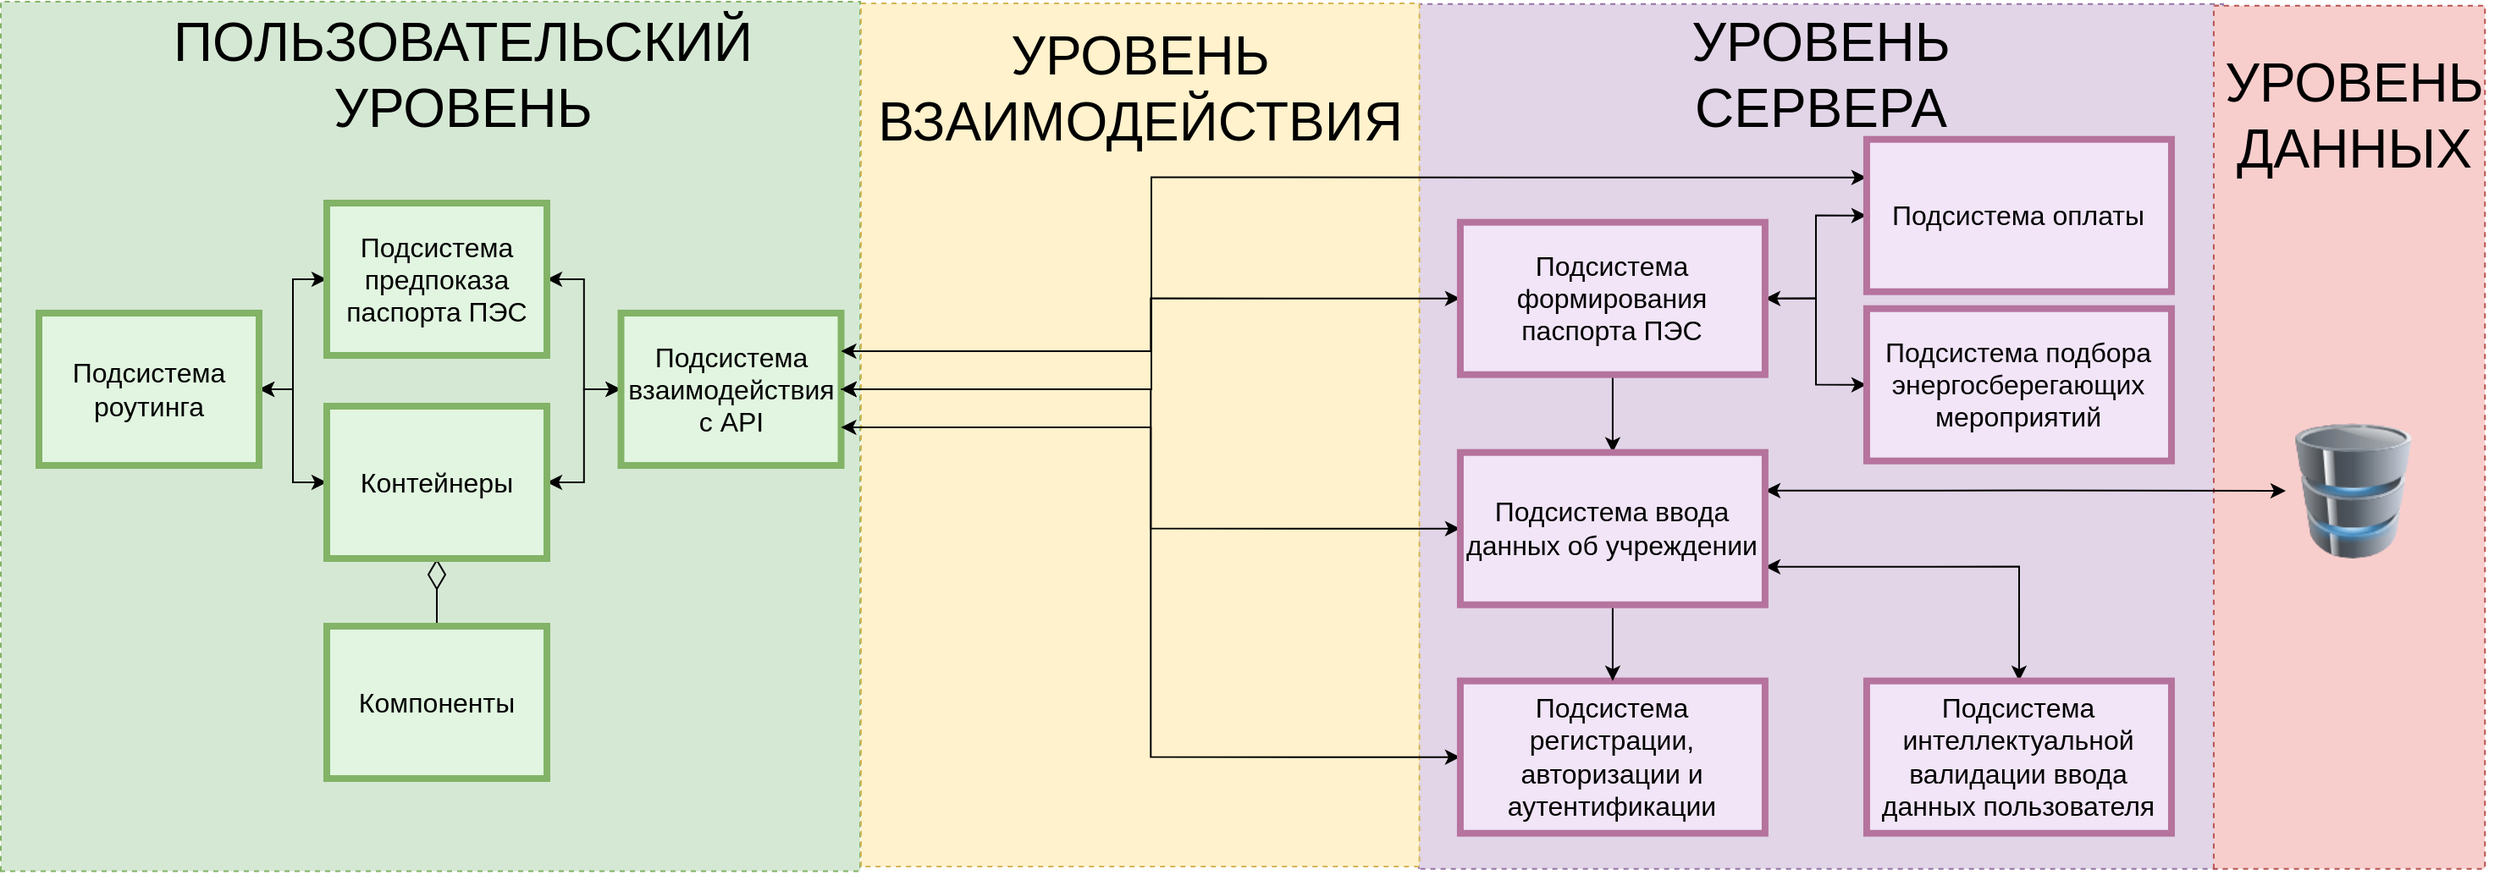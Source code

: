 <mxfile version="17.4.6" type="github">
  <diagram id="g18Hpa_1Iy-LzILjo7HF" name="Page-1">
    <mxGraphModel dx="3021" dy="1134" grid="1" gridSize="10" guides="1" tooltips="1" connect="1" arrows="1" fold="1" page="1" pageScale="1" pageWidth="827" pageHeight="1169" math="0" shadow="0">
      <root>
        <mxCell id="0" />
        <mxCell id="1" parent="0" />
        <mxCell id="pSyl6fcIubVchUN4KSOl-1" value="" style="verticalLabelPosition=bottom;verticalAlign=top;html=1;shape=mxgraph.basic.rect;fillColor2=none;strokeWidth=1;size=20;indent=5;rotation=-90;dashed=1;fillColor=#d5e8d4;strokeColor=#82b366;" vertex="1" parent="1">
          <mxGeometry x="-165.62" y="103.13" width="513.75" height="507.5" as="geometry" />
        </mxCell>
        <mxCell id="pSyl6fcIubVchUN4KSOl-2" value="ПОЛЬЗОВАТЕЛЬСКИЙ&lt;br&gt;УРОВЕНЬ" style="text;html=1;align=center;verticalAlign=middle;resizable=0;points=[];autosize=1;strokeColor=none;fillColor=none;fontSize=32;" vertex="1" parent="1">
          <mxGeometry x="-75" y="103.13" width="370" height="80" as="geometry" />
        </mxCell>
        <mxCell id="pSyl6fcIubVchUN4KSOl-3" style="edgeStyle=orthogonalEdgeStyle;rounded=0;orthogonalLoop=1;jettySize=auto;html=1;exitX=1;exitY=0.5;exitDx=0;exitDy=0;entryX=0;entryY=0.5;entryDx=0;entryDy=0;fontSize=16;startArrow=classic;startFill=1;endArrow=classic;endFill=1;" edge="1" parent="1" source="pSyl6fcIubVchUN4KSOl-5" target="pSyl6fcIubVchUN4KSOl-11">
          <mxGeometry relative="1" as="geometry" />
        </mxCell>
        <mxCell id="pSyl6fcIubVchUN4KSOl-4" style="edgeStyle=orthogonalEdgeStyle;rounded=0;orthogonalLoop=1;jettySize=auto;html=1;exitX=1;exitY=0.5;exitDx=0;exitDy=0;entryX=0;entryY=0.5;entryDx=0;entryDy=0;fontSize=16;startArrow=classic;startFill=1;endArrow=classic;endFill=1;" edge="1" parent="1" source="pSyl6fcIubVchUN4KSOl-5" target="pSyl6fcIubVchUN4KSOl-8">
          <mxGeometry relative="1" as="geometry" />
        </mxCell>
        <mxCell id="pSyl6fcIubVchUN4KSOl-5" value="Подсистема &lt;br&gt;роутинга" style="rounded=0;whiteSpace=wrap;html=1;fontSize=16;strokeWidth=4;fillColor=#E1F5E0;strokeColor=#82b366;" vertex="1" parent="1">
          <mxGeometry x="-140" y="284" width="130" height="90" as="geometry" />
        </mxCell>
        <mxCell id="pSyl6fcIubVchUN4KSOl-6" style="edgeStyle=orthogonalEdgeStyle;rounded=0;orthogonalLoop=1;jettySize=auto;html=1;exitX=0.5;exitY=1;exitDx=0;exitDy=0;entryX=0.5;entryY=0;entryDx=0;entryDy=0;fontSize=16;startArrow=diamondThin;startFill=0;endArrow=none;endFill=0;strokeWidth=1;targetPerimeterSpacing=6;sourcePerimeterSpacing=7;endSize=20;startSize=16;" edge="1" parent="1" source="pSyl6fcIubVchUN4KSOl-8" target="pSyl6fcIubVchUN4KSOl-9">
          <mxGeometry relative="1" as="geometry" />
        </mxCell>
        <mxCell id="pSyl6fcIubVchUN4KSOl-7" style="edgeStyle=orthogonalEdgeStyle;rounded=0;orthogonalLoop=1;jettySize=auto;html=1;exitX=1;exitY=0.5;exitDx=0;exitDy=0;entryX=0;entryY=0.5;entryDx=0;entryDy=0;fontSize=16;startArrow=classic;startFill=1;endArrow=classic;endFill=1;startSize=6;endSize=6;sourcePerimeterSpacing=6;targetPerimeterSpacing=6;strokeWidth=1;" edge="1" parent="1" source="pSyl6fcIubVchUN4KSOl-8" target="pSyl6fcIubVchUN4KSOl-16">
          <mxGeometry relative="1" as="geometry" />
        </mxCell>
        <mxCell id="pSyl6fcIubVchUN4KSOl-8" value="Контейнеры" style="rounded=0;whiteSpace=wrap;html=1;fontSize=16;strokeWidth=4;fillColor=#E1F5E0;strokeColor=#82b366;" vertex="1" parent="1">
          <mxGeometry x="30" y="339" width="130" height="90" as="geometry" />
        </mxCell>
        <mxCell id="pSyl6fcIubVchUN4KSOl-9" value="Компоненты" style="rounded=0;whiteSpace=wrap;html=1;fontSize=16;strokeWidth=4;fillColor=#E1F5E0;strokeColor=#82b366;" vertex="1" parent="1">
          <mxGeometry x="30" y="469" width="130" height="90" as="geometry" />
        </mxCell>
        <mxCell id="pSyl6fcIubVchUN4KSOl-10" style="edgeStyle=orthogonalEdgeStyle;rounded=0;orthogonalLoop=1;jettySize=auto;html=1;exitX=1;exitY=0.5;exitDx=0;exitDy=0;entryX=0;entryY=0.5;entryDx=0;entryDy=0;fontSize=16;startArrow=classic;startFill=1;endArrow=classic;endFill=1;startSize=6;endSize=6;sourcePerimeterSpacing=6;targetPerimeterSpacing=6;strokeWidth=1;" edge="1" parent="1" source="pSyl6fcIubVchUN4KSOl-11" target="pSyl6fcIubVchUN4KSOl-16">
          <mxGeometry relative="1" as="geometry" />
        </mxCell>
        <mxCell id="pSyl6fcIubVchUN4KSOl-11" value="Подсистема предпоказа паспорта ПЭС" style="rounded=0;whiteSpace=wrap;html=1;fontSize=16;strokeWidth=4;fillColor=#E1F5E0;strokeColor=#82b366;" vertex="1" parent="1">
          <mxGeometry x="30" y="219" width="130" height="90" as="geometry" />
        </mxCell>
        <mxCell id="pSyl6fcIubVchUN4KSOl-12" style="edgeStyle=orthogonalEdgeStyle;rounded=0;orthogonalLoop=1;jettySize=auto;html=1;exitX=1;exitY=0.5;exitDx=0;exitDy=0;fontSize=16;startArrow=classic;startFill=1;endArrow=none;endFill=0;startSize=6;endSize=6;sourcePerimeterSpacing=6;targetPerimeterSpacing=6;strokeWidth=1;" edge="1" parent="1" source="pSyl6fcIubVchUN4KSOl-16">
          <mxGeometry relative="1" as="geometry">
            <mxPoint x="600" y="400" as="targetPoint" />
            <Array as="points">
              <mxPoint x="380" y="329" />
              <mxPoint x="380" y="400" />
            </Array>
          </mxGeometry>
        </mxCell>
        <mxCell id="pSyl6fcIubVchUN4KSOl-13" style="edgeStyle=orthogonalEdgeStyle;rounded=0;orthogonalLoop=1;jettySize=auto;html=1;exitX=1;exitY=0.5;exitDx=0;exitDy=0;fontSize=16;startArrow=classic;startFill=1;endArrow=none;endFill=0;startSize=6;endSize=6;sourcePerimeterSpacing=6;targetPerimeterSpacing=6;strokeWidth=1;" edge="1" parent="1" source="pSyl6fcIubVchUN4KSOl-16">
          <mxGeometry relative="1" as="geometry">
            <mxPoint x="600" y="360" as="targetPoint" />
            <Array as="points">
              <mxPoint x="380" y="329" />
              <mxPoint x="380" y="360" />
            </Array>
          </mxGeometry>
        </mxCell>
        <mxCell id="pSyl6fcIubVchUN4KSOl-14" style="edgeStyle=orthogonalEdgeStyle;rounded=0;orthogonalLoop=1;jettySize=auto;html=1;exitX=1;exitY=0.5;exitDx=0;exitDy=0;fontSize=16;startArrow=classic;startFill=1;endArrow=none;endFill=0;startSize=6;endSize=6;sourcePerimeterSpacing=6;targetPerimeterSpacing=6;strokeWidth=1;" edge="1" parent="1" source="pSyl6fcIubVchUN4KSOl-16">
          <mxGeometry relative="1" as="geometry">
            <mxPoint x="600" y="290" as="targetPoint" />
            <Array as="points">
              <mxPoint x="380" y="329" />
              <mxPoint x="380" y="290" />
            </Array>
          </mxGeometry>
        </mxCell>
        <mxCell id="pSyl6fcIubVchUN4KSOl-15" style="edgeStyle=orthogonalEdgeStyle;rounded=0;orthogonalLoop=1;jettySize=auto;html=1;exitX=1;exitY=0.5;exitDx=0;exitDy=0;fontSize=16;startArrow=classic;startFill=1;endArrow=none;endFill=0;startSize=6;endSize=6;sourcePerimeterSpacing=6;targetPerimeterSpacing=6;strokeWidth=1;" edge="1" parent="1" source="pSyl6fcIubVchUN4KSOl-16">
          <mxGeometry relative="1" as="geometry">
            <mxPoint x="600" y="240" as="targetPoint" />
            <Array as="points">
              <mxPoint x="380" y="329" />
              <mxPoint x="380" y="240" />
            </Array>
          </mxGeometry>
        </mxCell>
        <mxCell id="pSyl6fcIubVchUN4KSOl-16" value="Подсистема взаимодействия с API" style="rounded=0;whiteSpace=wrap;html=1;fontSize=16;strokeWidth=4;fillColor=#E1F5E0;strokeColor=#82b366;" vertex="1" parent="1">
          <mxGeometry x="203.75" y="284" width="130" height="90" as="geometry" />
        </mxCell>
        <mxCell id="pSyl6fcIubVchUN4KSOl-17" value="&lt;span style=&quot;color: rgb(0, 0, 0); font-style: normal; font-weight: normal; letter-spacing: normal; text-indent: 0px; text-transform: none; word-spacing: 0px; text-decoration: none; font-size: 14pt; line-height: 28px; font-family: &amp;quot;times new roman&amp;quot;, serif;&quot;&gt;подсистема ввода данных об учреждении&lt;/span&gt;&lt;span style=&quot;color: rgb(0, 0, 0); font-size: medium; font-style: normal; font-weight: normal; letter-spacing: normal; text-indent: 0px; text-transform: none; word-spacing: 0px; text-decoration: none; display: inline; float: none;&quot;&gt;&lt;/span&gt;" style="verticalLabelPosition=bottom;verticalAlign=top;html=1;shape=mxgraph.basic.rect;fillColor2=none;strokeWidth=1;size=20;indent=5;rotation=-90;dashed=1;fillColor=#e1d5e7;strokeColor=#9673a6;" vertex="1" parent="1">
          <mxGeometry x="657" y="119.38" width="510.93" height="475" as="geometry" />
        </mxCell>
        <mxCell id="pSyl6fcIubVchUN4KSOl-18" value="" style="verticalLabelPosition=bottom;verticalAlign=top;html=1;shape=mxgraph.basic.rect;fillColor2=none;strokeWidth=1;size=20;indent=5;rotation=-90;dashed=1;fillColor=#fff2cc;strokeColor=#d6b656;" vertex="1" parent="1">
          <mxGeometry x="255.41" y="191.06" width="510" height="329.81" as="geometry" />
        </mxCell>
        <mxCell id="pSyl6fcIubVchUN4KSOl-19" value="УРОВЕНЬ&lt;br&gt;ВЗАИМОДЕЙСТВИЯ" style="text;html=1;align=center;verticalAlign=middle;resizable=0;points=[];autosize=1;strokeColor=none;fillColor=none;fontSize=32;" vertex="1" parent="1">
          <mxGeometry x="345" y="110.96" width="330" height="80" as="geometry" />
        </mxCell>
        <mxCell id="pSyl6fcIubVchUN4KSOl-20" value="УРОВЕНЬ&lt;br&gt;СЕРВЕРА" style="text;html=1;align=center;verticalAlign=middle;resizable=0;points=[];autosize=1;strokeColor=none;fillColor=none;fontSize=32;" vertex="1" parent="1">
          <mxGeometry x="827.46" y="103.13" width="170" height="80" as="geometry" />
        </mxCell>
        <mxCell id="pSyl6fcIubVchUN4KSOl-21" style="edgeStyle=orthogonalEdgeStyle;rounded=0;orthogonalLoop=1;jettySize=auto;html=1;exitX=0;exitY=0.5;exitDx=0;exitDy=0;fontSize=16;startArrow=classic;startFill=1;endArrow=classic;endFill=1;entryX=1;entryY=0.75;entryDx=0;entryDy=0;" edge="1" parent="1" source="pSyl6fcIubVchUN4KSOl-22" target="pSyl6fcIubVchUN4KSOl-16">
          <mxGeometry relative="1" as="geometry">
            <mxPoint x="315.5" y="545.96" as="targetPoint" />
          </mxGeometry>
        </mxCell>
        <mxCell id="pSyl6fcIubVchUN4KSOl-22" value="Подсистема регистрации, авторизации и аутентификации" style="rounded=0;whiteSpace=wrap;html=1;fontSize=16;strokeWidth=4;fillColor=#F1E5F7;strokeColor=#B5739D;" vertex="1" parent="1">
          <mxGeometry x="699.46" y="501.34" width="180" height="90" as="geometry" />
        </mxCell>
        <mxCell id="pSyl6fcIubVchUN4KSOl-23" value="" style="verticalLabelPosition=bottom;verticalAlign=top;html=1;shape=mxgraph.basic.rect;fillColor2=none;strokeWidth=1;size=20;indent=5;rotation=-90;dashed=1;fillColor=#f8cecc;strokeColor=#b85450;" vertex="1" parent="1">
          <mxGeometry x="969.54" y="277.26" width="510" height="160.16" as="geometry" />
        </mxCell>
        <mxCell id="pSyl6fcIubVchUN4KSOl-24" value="" style="image;html=1;image=img/lib/clip_art/computers/Database_128x128.png" vertex="1" parent="1">
          <mxGeometry x="1187" y="349" width="80" height="80" as="geometry" />
        </mxCell>
        <mxCell id="pSyl6fcIubVchUN4KSOl-25" value="УРОВЕНЬ&lt;br&gt;ДАННЫХ" style="text;html=1;align=center;verticalAlign=middle;resizable=0;points=[];autosize=1;strokeColor=none;fillColor=none;fontSize=32;" vertex="1" parent="1">
          <mxGeometry x="1142" y="127.34" width="170" height="80" as="geometry" />
        </mxCell>
        <mxCell id="pSyl6fcIubVchUN4KSOl-26" style="edgeStyle=orthogonalEdgeStyle;rounded=0;orthogonalLoop=1;jettySize=auto;html=1;exitX=0.5;exitY=1;exitDx=0;exitDy=0;entryX=0.5;entryY=0;entryDx=0;entryDy=0;fontSize=16;startArrow=none;startFill=0;" edge="1" parent="1" source="pSyl6fcIubVchUN4KSOl-30" target="pSyl6fcIubVchUN4KSOl-35">
          <mxGeometry relative="1" as="geometry" />
        </mxCell>
        <mxCell id="pSyl6fcIubVchUN4KSOl-27" style="edgeStyle=orthogonalEdgeStyle;rounded=0;orthogonalLoop=1;jettySize=auto;html=1;exitX=0;exitY=0.5;exitDx=0;exitDy=0;fontSize=16;startArrow=classic;startFill=1;endArrow=classic;endFill=1;entryX=1;entryY=0.25;entryDx=0;entryDy=0;" edge="1" parent="1" source="pSyl6fcIubVchUN4KSOl-30" target="pSyl6fcIubVchUN4KSOl-16">
          <mxGeometry relative="1" as="geometry">
            <mxPoint x="315.5" y="275.96" as="targetPoint" />
          </mxGeometry>
        </mxCell>
        <mxCell id="pSyl6fcIubVchUN4KSOl-28" style="edgeStyle=orthogonalEdgeStyle;rounded=0;orthogonalLoop=1;jettySize=auto;html=1;exitX=1;exitY=0.5;exitDx=0;exitDy=0;entryX=0;entryY=0.5;entryDx=0;entryDy=0;startArrow=classic;startFill=1;" edge="1" parent="1" source="pSyl6fcIubVchUN4KSOl-30" target="pSyl6fcIubVchUN4KSOl-36">
          <mxGeometry relative="1" as="geometry" />
        </mxCell>
        <mxCell id="pSyl6fcIubVchUN4KSOl-29" style="edgeStyle=orthogonalEdgeStyle;rounded=0;orthogonalLoop=1;jettySize=auto;html=1;exitX=1;exitY=0.5;exitDx=0;exitDy=0;entryX=0;entryY=0.5;entryDx=0;entryDy=0;fontSize=16;" edge="1" parent="1" source="pSyl6fcIubVchUN4KSOl-30" target="pSyl6fcIubVchUN4KSOl-39">
          <mxGeometry relative="1" as="geometry" />
        </mxCell>
        <mxCell id="pSyl6fcIubVchUN4KSOl-30" value="Подсистема формирования паспорта ПЭС" style="rounded=0;whiteSpace=wrap;html=1;fontSize=16;strokeWidth=4;fillColor=#F1E5F7;strokeColor=#B5739D;" vertex="1" parent="1">
          <mxGeometry x="699.46" y="230.34" width="180" height="90" as="geometry" />
        </mxCell>
        <mxCell id="pSyl6fcIubVchUN4KSOl-31" style="edgeStyle=orthogonalEdgeStyle;rounded=0;orthogonalLoop=1;jettySize=auto;html=1;exitX=0.5;exitY=1;exitDx=0;exitDy=0;entryX=0.5;entryY=0;entryDx=0;entryDy=0;fontSize=16;startArrow=none;startFill=0;" edge="1" parent="1" source="pSyl6fcIubVchUN4KSOl-35" target="pSyl6fcIubVchUN4KSOl-22">
          <mxGeometry relative="1" as="geometry" />
        </mxCell>
        <mxCell id="pSyl6fcIubVchUN4KSOl-32" style="edgeStyle=orthogonalEdgeStyle;rounded=0;orthogonalLoop=1;jettySize=auto;html=1;exitX=1;exitY=0.25;exitDx=0;exitDy=0;entryX=0;entryY=0.5;entryDx=0;entryDy=0;fontSize=16;startArrow=classic;startFill=1;" edge="1" parent="1" source="pSyl6fcIubVchUN4KSOl-35" target="pSyl6fcIubVchUN4KSOl-24">
          <mxGeometry relative="1" as="geometry" />
        </mxCell>
        <mxCell id="pSyl6fcIubVchUN4KSOl-33" style="edgeStyle=orthogonalEdgeStyle;rounded=0;orthogonalLoop=1;jettySize=auto;html=1;exitX=0;exitY=0.5;exitDx=0;exitDy=0;fontSize=16;startArrow=classic;startFill=1;endArrow=none;endFill=0;entryX=1;entryY=0.5;entryDx=0;entryDy=0;" edge="1" parent="1" source="pSyl6fcIubVchUN4KSOl-35" target="pSyl6fcIubVchUN4KSOl-16">
          <mxGeometry relative="1" as="geometry">
            <mxPoint x="315.5" y="410.96" as="targetPoint" />
          </mxGeometry>
        </mxCell>
        <mxCell id="pSyl6fcIubVchUN4KSOl-34" style="edgeStyle=orthogonalEdgeStyle;rounded=0;orthogonalLoop=1;jettySize=auto;html=1;exitX=1;exitY=0.75;exitDx=0;exitDy=0;entryX=0.5;entryY=0;entryDx=0;entryDy=0;startArrow=classic;startFill=1;" edge="1" parent="1" source="pSyl6fcIubVchUN4KSOl-35" target="pSyl6fcIubVchUN4KSOl-37">
          <mxGeometry relative="1" as="geometry" />
        </mxCell>
        <mxCell id="pSyl6fcIubVchUN4KSOl-35" value="Подсистема ввода данных об учреждении" style="rounded=0;whiteSpace=wrap;html=1;fontSize=16;strokeWidth=4;fillColor=#F1E5F7;strokeColor=#B5739D;" vertex="1" parent="1">
          <mxGeometry x="699.46" y="366.34" width="180" height="90" as="geometry" />
        </mxCell>
        <mxCell id="pSyl6fcIubVchUN4KSOl-36" value="Подсистема подбора энергосберегающих мероприятий" style="rounded=0;whiteSpace=wrap;html=1;fontSize=16;strokeWidth=4;fillColor=#F1E5F7;strokeColor=#B5739D;" vertex="1" parent="1">
          <mxGeometry x="939.46" y="281.34" width="180" height="90" as="geometry" />
        </mxCell>
        <mxCell id="pSyl6fcIubVchUN4KSOl-37" value="Подсистема интеллектуальной валидации ввода данных пользователя" style="rounded=0;whiteSpace=wrap;html=1;fontSize=16;strokeWidth=4;fillColor=#F1E5F7;strokeColor=#B5739D;" vertex="1" parent="1">
          <mxGeometry x="939.46" y="501.34" width="180" height="90" as="geometry" />
        </mxCell>
        <mxCell id="pSyl6fcIubVchUN4KSOl-38" style="edgeStyle=orthogonalEdgeStyle;rounded=0;orthogonalLoop=1;jettySize=auto;html=1;exitX=0;exitY=0.25;exitDx=0;exitDy=0;fontSize=16;endArrow=classic;endFill=1;startArrow=classic;startFill=1;entryX=1;entryY=0.5;entryDx=0;entryDy=0;" edge="1" parent="1" source="pSyl6fcIubVchUN4KSOl-39" target="pSyl6fcIubVchUN4KSOl-16">
          <mxGeometry relative="1" as="geometry">
            <mxPoint x="340.75" y="329" as="targetPoint" />
            <Array as="points">
              <mxPoint x="517" y="204" />
              <mxPoint x="517" y="329" />
            </Array>
            <mxPoint x="946.46" y="203.84" as="sourcePoint" />
          </mxGeometry>
        </mxCell>
        <mxCell id="pSyl6fcIubVchUN4KSOl-39" value="Подсистема оплаты" style="rounded=0;whiteSpace=wrap;html=1;fontSize=16;strokeWidth=4;fillColor=#F1E5F7;strokeColor=#B5739D;" vertex="1" parent="1">
          <mxGeometry x="939.46" y="181.34" width="180" height="90" as="geometry" />
        </mxCell>
      </root>
    </mxGraphModel>
  </diagram>
</mxfile>

